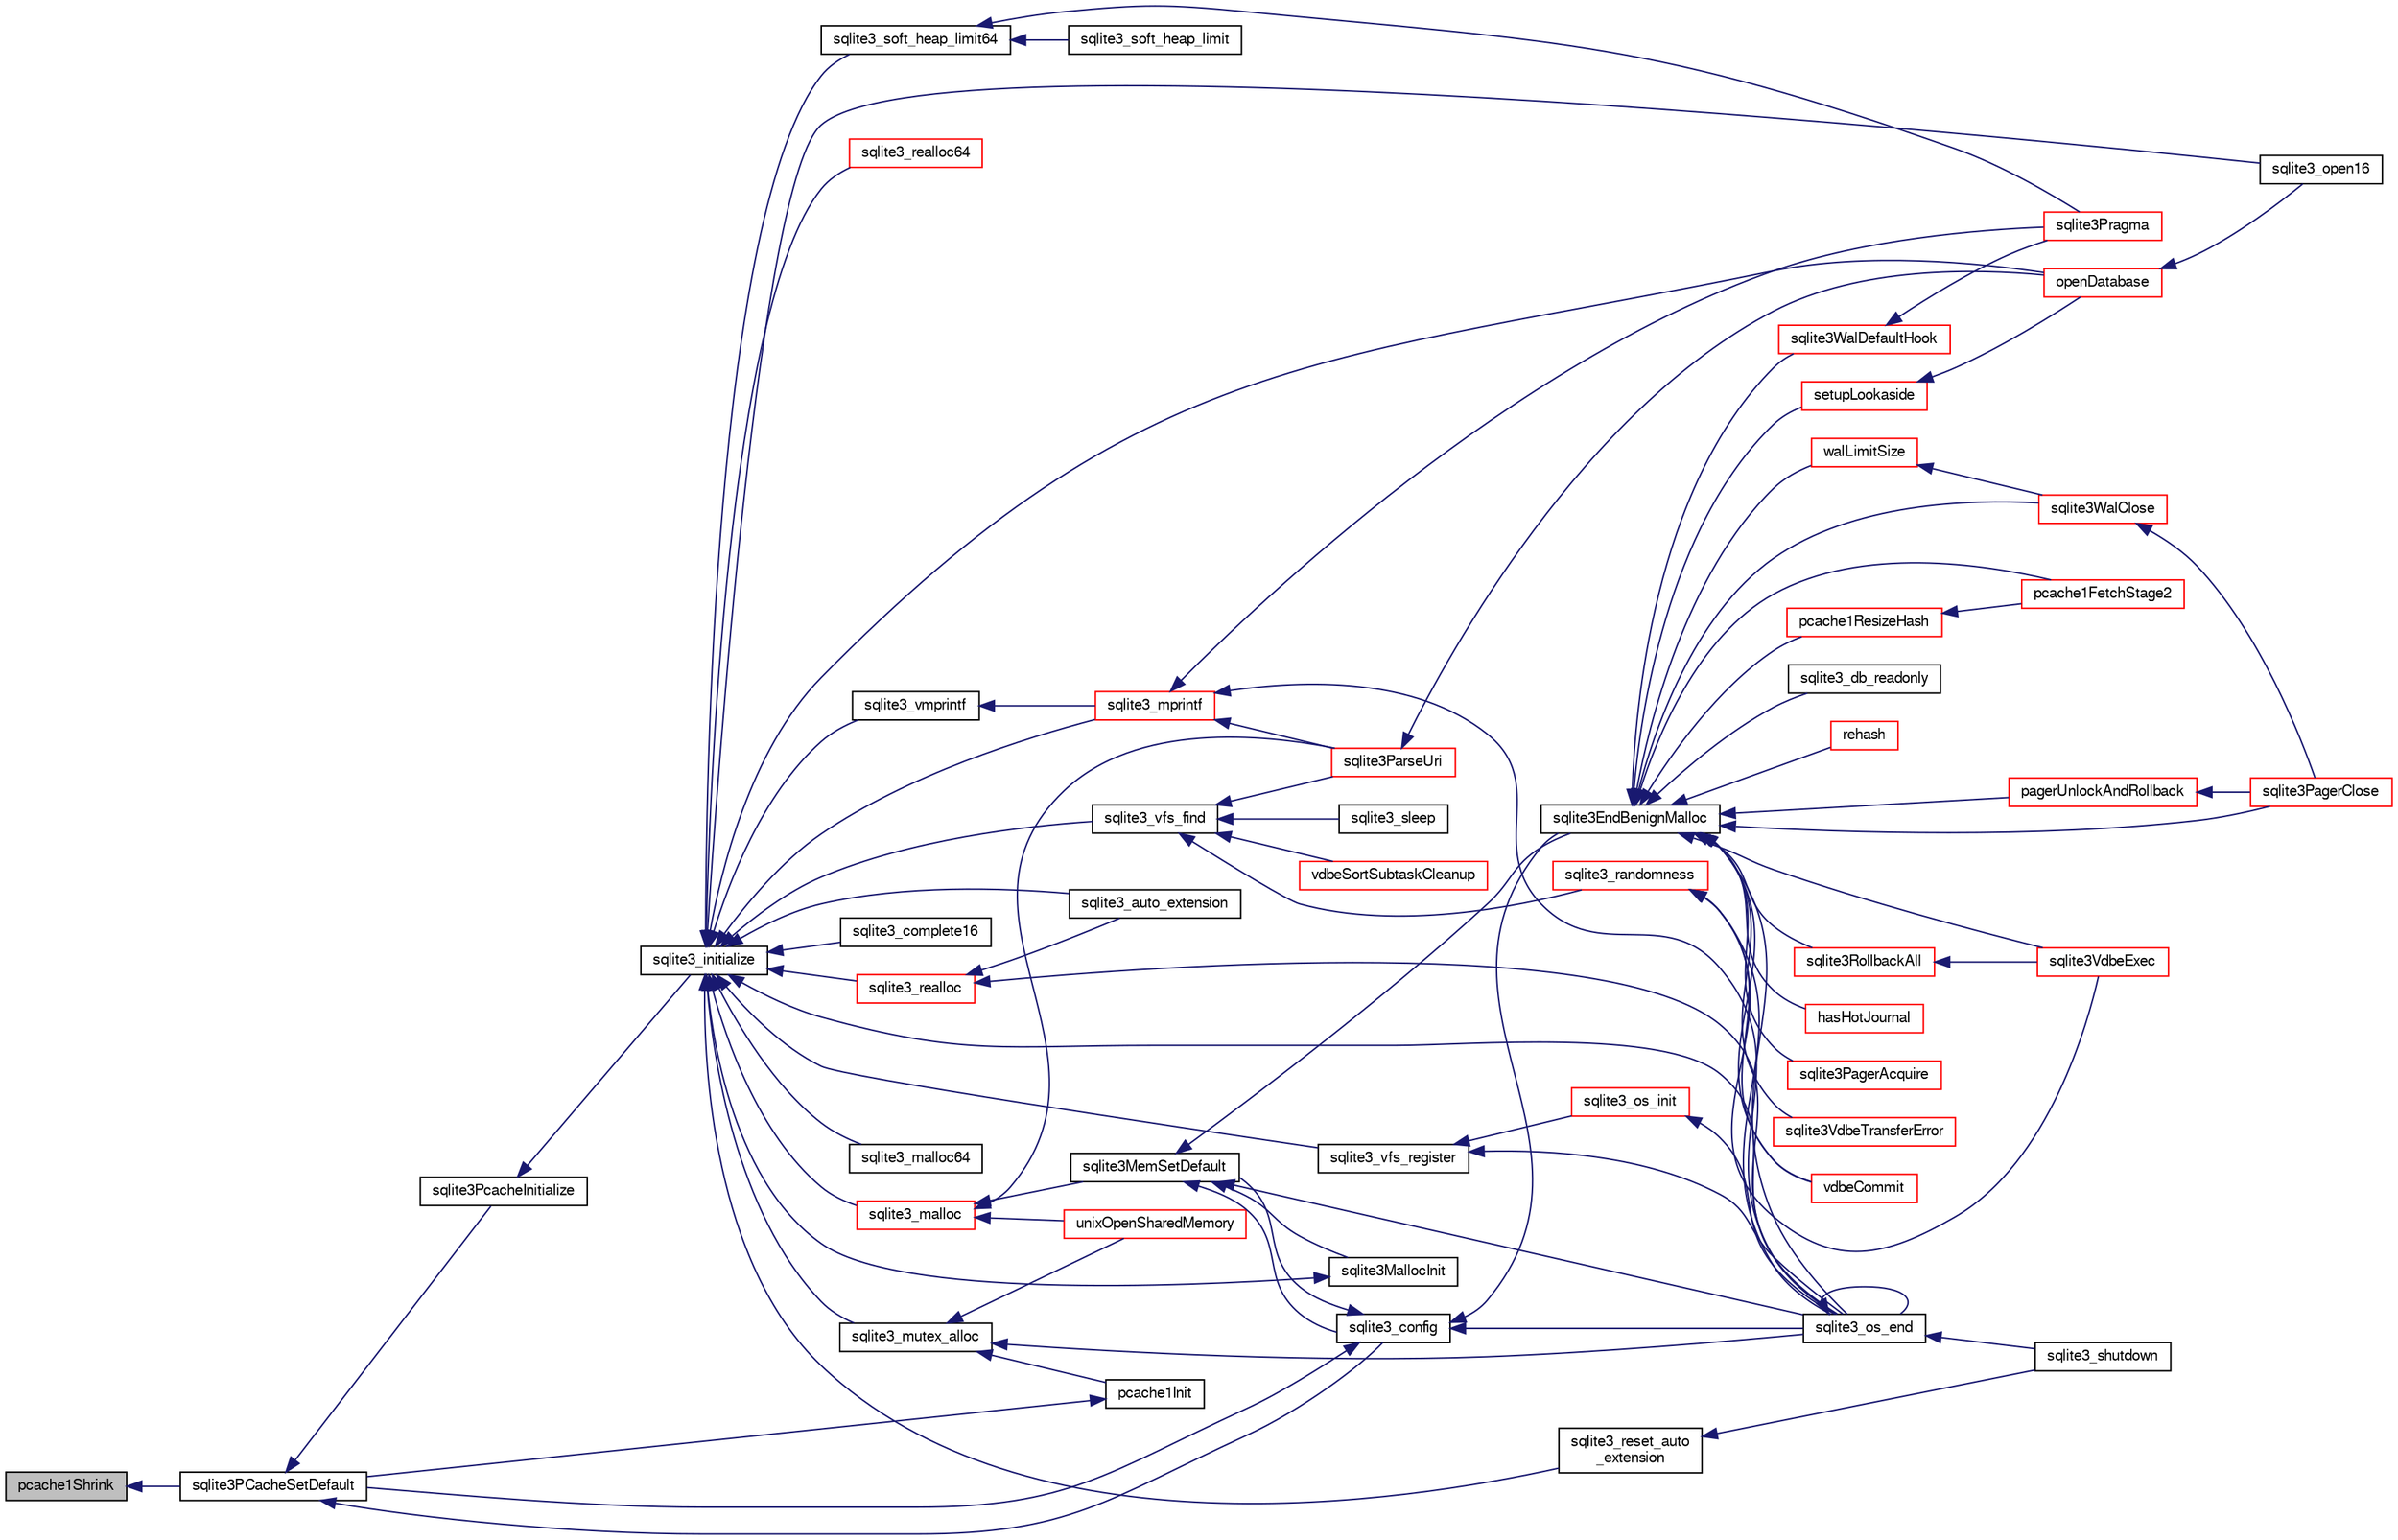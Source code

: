 digraph "pcache1Shrink"
{
  edge [fontname="FreeSans",fontsize="10",labelfontname="FreeSans",labelfontsize="10"];
  node [fontname="FreeSans",fontsize="10",shape=record];
  rankdir="LR";
  Node232128 [label="pcache1Shrink",height=0.2,width=0.4,color="black", fillcolor="grey75", style="filled", fontcolor="black"];
  Node232128 -> Node232129 [dir="back",color="midnightblue",fontsize="10",style="solid",fontname="FreeSans"];
  Node232129 [label="sqlite3PCacheSetDefault",height=0.2,width=0.4,color="black", fillcolor="white", style="filled",URL="$sqlite3_8c.html#a91974afe7709a742451438556ee0c70c"];
  Node232129 -> Node232130 [dir="back",color="midnightblue",fontsize="10",style="solid",fontname="FreeSans"];
  Node232130 [label="sqlite3PcacheInitialize",height=0.2,width=0.4,color="black", fillcolor="white", style="filled",URL="$sqlite3_8c.html#a2902c61ddc88bea002c4d69fe4052b1f"];
  Node232130 -> Node232131 [dir="back",color="midnightblue",fontsize="10",style="solid",fontname="FreeSans"];
  Node232131 [label="sqlite3_initialize",height=0.2,width=0.4,color="black", fillcolor="white", style="filled",URL="$sqlite3_8h.html#ab0c0ee2d5d4cf8b28e9572296a8861df"];
  Node232131 -> Node232132 [dir="back",color="midnightblue",fontsize="10",style="solid",fontname="FreeSans"];
  Node232132 [label="sqlite3_vfs_find",height=0.2,width=0.4,color="black", fillcolor="white", style="filled",URL="$sqlite3_8h.html#ac201a26de3dfa1d6deb8069eb8d95627"];
  Node232132 -> Node232133 [dir="back",color="midnightblue",fontsize="10",style="solid",fontname="FreeSans"];
  Node232133 [label="sqlite3_randomness",height=0.2,width=0.4,color="red", fillcolor="white", style="filled",URL="$sqlite3_8h.html#aa452ad88657d4606e137b09c4e9315c7"];
  Node232133 -> Node232138 [dir="back",color="midnightblue",fontsize="10",style="solid",fontname="FreeSans"];
  Node232138 [label="sqlite3_os_end",height=0.2,width=0.4,color="black", fillcolor="white", style="filled",URL="$sqlite3_8h.html#a2288c95881ecca13d994e42b6a958906"];
  Node232138 -> Node232138 [dir="back",color="midnightblue",fontsize="10",style="solid",fontname="FreeSans"];
  Node232138 -> Node232139 [dir="back",color="midnightblue",fontsize="10",style="solid",fontname="FreeSans"];
  Node232139 [label="sqlite3_shutdown",height=0.2,width=0.4,color="black", fillcolor="white", style="filled",URL="$sqlite3_8h.html#aeaf9947fe863ba3d3aca061475e3af2e"];
  Node232133 -> Node232416 [dir="back",color="midnightblue",fontsize="10",style="solid",fontname="FreeSans"];
  Node232416 [label="vdbeCommit",height=0.2,width=0.4,color="red", fillcolor="white", style="filled",URL="$sqlite3_8c.html#a5d7f1e0625451b987728f600cfe1b92d"];
  Node232133 -> Node232147 [dir="back",color="midnightblue",fontsize="10",style="solid",fontname="FreeSans"];
  Node232147 [label="sqlite3VdbeExec",height=0.2,width=0.4,color="red", fillcolor="white", style="filled",URL="$sqlite3_8c.html#a8ce40a614bdc56719c4d642b1e4dfb21"];
  Node232132 -> Node232537 [dir="back",color="midnightblue",fontsize="10",style="solid",fontname="FreeSans"];
  Node232537 [label="vdbeSortSubtaskCleanup",height=0.2,width=0.4,color="red", fillcolor="white", style="filled",URL="$sqlite3_8c.html#abc8ce4c3ef58cc10f5b27642aab32b30"];
  Node232132 -> Node232540 [dir="back",color="midnightblue",fontsize="10",style="solid",fontname="FreeSans"];
  Node232540 [label="sqlite3ParseUri",height=0.2,width=0.4,color="red", fillcolor="white", style="filled",URL="$sqlite3_8c.html#aaa912f29a67460d8b2186c97056e8767"];
  Node232540 -> Node232382 [dir="back",color="midnightblue",fontsize="10",style="solid",fontname="FreeSans"];
  Node232382 [label="openDatabase",height=0.2,width=0.4,color="red", fillcolor="white", style="filled",URL="$sqlite3_8c.html#a6a9c3bc3a64234e863413f41db473758"];
  Node232382 -> Node232385 [dir="back",color="midnightblue",fontsize="10",style="solid",fontname="FreeSans"];
  Node232385 [label="sqlite3_open16",height=0.2,width=0.4,color="black", fillcolor="white", style="filled",URL="$sqlite3_8h.html#adbc401bb96713f32e553db32f6f3ca33"];
  Node232132 -> Node232541 [dir="back",color="midnightblue",fontsize="10",style="solid",fontname="FreeSans"];
  Node232541 [label="sqlite3_sleep",height=0.2,width=0.4,color="black", fillcolor="white", style="filled",URL="$sqlite3_8h.html#ad0c133ddbbecb6433f3c6ebef8966efa"];
  Node232131 -> Node232542 [dir="back",color="midnightblue",fontsize="10",style="solid",fontname="FreeSans"];
  Node232542 [label="sqlite3_vfs_register",height=0.2,width=0.4,color="black", fillcolor="white", style="filled",URL="$sqlite3_8h.html#a7184b289ccd4c4c7200589137d88c4ae"];
  Node232542 -> Node232543 [dir="back",color="midnightblue",fontsize="10",style="solid",fontname="FreeSans"];
  Node232543 [label="sqlite3_os_init",height=0.2,width=0.4,color="red", fillcolor="white", style="filled",URL="$sqlite3_8h.html#acebc2290d00a32d3afe2361f2979038b"];
  Node232543 -> Node232138 [dir="back",color="midnightblue",fontsize="10",style="solid",fontname="FreeSans"];
  Node232542 -> Node232138 [dir="back",color="midnightblue",fontsize="10",style="solid",fontname="FreeSans"];
  Node232131 -> Node232545 [dir="back",color="midnightblue",fontsize="10",style="solid",fontname="FreeSans"];
  Node232545 [label="sqlite3_mutex_alloc",height=0.2,width=0.4,color="black", fillcolor="white", style="filled",URL="$sqlite3_8h.html#aa3f89418cd18e99596435c958b29b650"];
  Node232545 -> Node232546 [dir="back",color="midnightblue",fontsize="10",style="solid",fontname="FreeSans"];
  Node232546 [label="unixOpenSharedMemory",height=0.2,width=0.4,color="red", fillcolor="white", style="filled",URL="$sqlite3_8c.html#a30775afa2e08ca6ddc7853326afed7c7"];
  Node232545 -> Node232138 [dir="back",color="midnightblue",fontsize="10",style="solid",fontname="FreeSans"];
  Node232545 -> Node232548 [dir="back",color="midnightblue",fontsize="10",style="solid",fontname="FreeSans"];
  Node232548 [label="pcache1Init",height=0.2,width=0.4,color="black", fillcolor="white", style="filled",URL="$sqlite3_8c.html#a05e9c1daf3dd812db1d769b69b20e069"];
  Node232548 -> Node232129 [dir="back",color="midnightblue",fontsize="10",style="solid",fontname="FreeSans"];
  Node232131 -> Node232549 [dir="back",color="midnightblue",fontsize="10",style="solid",fontname="FreeSans"];
  Node232549 [label="sqlite3_soft_heap_limit64",height=0.2,width=0.4,color="black", fillcolor="white", style="filled",URL="$sqlite3_8h.html#ab37b3a4d1652e3acb2c43d1252e6b852"];
  Node232549 -> Node232550 [dir="back",color="midnightblue",fontsize="10",style="solid",fontname="FreeSans"];
  Node232550 [label="sqlite3_soft_heap_limit",height=0.2,width=0.4,color="black", fillcolor="white", style="filled",URL="$sqlite3_8h.html#a18c3472581de3072201723e798524fdc"];
  Node232549 -> Node232225 [dir="back",color="midnightblue",fontsize="10",style="solid",fontname="FreeSans"];
  Node232225 [label="sqlite3Pragma",height=0.2,width=0.4,color="red", fillcolor="white", style="filled",URL="$sqlite3_8c.html#a111391370f58f8e6a6eca51fd34d62ed"];
  Node232131 -> Node232551 [dir="back",color="midnightblue",fontsize="10",style="solid",fontname="FreeSans"];
  Node232551 [label="sqlite3_malloc",height=0.2,width=0.4,color="red", fillcolor="white", style="filled",URL="$sqlite3_8h.html#a510e31845345737f17d86ce0b2328356"];
  Node232551 -> Node232552 [dir="back",color="midnightblue",fontsize="10",style="solid",fontname="FreeSans"];
  Node232552 [label="sqlite3MemSetDefault",height=0.2,width=0.4,color="black", fillcolor="white", style="filled",URL="$sqlite3_8c.html#a162fbfd727e92c5f8f72625b5ff62549"];
  Node232552 -> Node232553 [dir="back",color="midnightblue",fontsize="10",style="solid",fontname="FreeSans"];
  Node232553 [label="sqlite3EndBenignMalloc",height=0.2,width=0.4,color="black", fillcolor="white", style="filled",URL="$sqlite3_8c.html#a4582127cc64d483dc66c7acf9d8d8fbb"];
  Node232553 -> Node232554 [dir="back",color="midnightblue",fontsize="10",style="solid",fontname="FreeSans"];
  Node232554 [label="rehash",height=0.2,width=0.4,color="red", fillcolor="white", style="filled",URL="$sqlite3_8c.html#a4851529638f6c7af16239ee6e2dcc628"];
  Node232553 -> Node232138 [dir="back",color="midnightblue",fontsize="10",style="solid",fontname="FreeSans"];
  Node232553 -> Node232603 [dir="back",color="midnightblue",fontsize="10",style="solid",fontname="FreeSans"];
  Node232603 [label="pcache1ResizeHash",height=0.2,width=0.4,color="red", fillcolor="white", style="filled",URL="$sqlite3_8c.html#a7795922581c79a689c6e954dad69c037"];
  Node232603 -> Node232605 [dir="back",color="midnightblue",fontsize="10",style="solid",fontname="FreeSans"];
  Node232605 [label="pcache1FetchStage2",height=0.2,width=0.4,color="red", fillcolor="white", style="filled",URL="$sqlite3_8c.html#a30a4ee80ec88f9eb4ade1424d99585b5"];
  Node232553 -> Node232605 [dir="back",color="midnightblue",fontsize="10",style="solid",fontname="FreeSans"];
  Node232553 -> Node232487 [dir="back",color="midnightblue",fontsize="10",style="solid",fontname="FreeSans"];
  Node232487 [label="pagerUnlockAndRollback",height=0.2,width=0.4,color="red", fillcolor="white", style="filled",URL="$sqlite3_8c.html#a02d96b7bf62c3b13ba905d168914518c"];
  Node232487 -> Node232488 [dir="back",color="midnightblue",fontsize="10",style="solid",fontname="FreeSans"];
  Node232488 [label="sqlite3PagerClose",height=0.2,width=0.4,color="red", fillcolor="white", style="filled",URL="$sqlite3_8c.html#af94b1f96b60689fd09422cce2c85f53f"];
  Node232553 -> Node232488 [dir="back",color="midnightblue",fontsize="10",style="solid",fontname="FreeSans"];
  Node232553 -> Node232607 [dir="back",color="midnightblue",fontsize="10",style="solid",fontname="FreeSans"];
  Node232607 [label="hasHotJournal",height=0.2,width=0.4,color="red", fillcolor="white", style="filled",URL="$sqlite3_8c.html#a875dc699b7a0e8ab6ba19170e5096d5e"];
  Node232553 -> Node232490 [dir="back",color="midnightblue",fontsize="10",style="solid",fontname="FreeSans"];
  Node232490 [label="sqlite3PagerAcquire",height=0.2,width=0.4,color="red", fillcolor="white", style="filled",URL="$sqlite3_8c.html#a22a53daafd2bd778cda390312651f994"];
  Node232553 -> Node232608 [dir="back",color="midnightblue",fontsize="10",style="solid",fontname="FreeSans"];
  Node232608 [label="walLimitSize",height=0.2,width=0.4,color="red", fillcolor="white", style="filled",URL="$sqlite3_8c.html#a7d814227c8fb4a3441c42e9f2fdade3b"];
  Node232608 -> Node232609 [dir="back",color="midnightblue",fontsize="10",style="solid",fontname="FreeSans"];
  Node232609 [label="sqlite3WalClose",height=0.2,width=0.4,color="red", fillcolor="white", style="filled",URL="$sqlite3_8c.html#abfd7d36ec6ea41ecb2717dd4c6b0571e"];
  Node232609 -> Node232488 [dir="back",color="midnightblue",fontsize="10",style="solid",fontname="FreeSans"];
  Node232553 -> Node232609 [dir="back",color="midnightblue",fontsize="10",style="solid",fontname="FreeSans"];
  Node232553 -> Node232416 [dir="back",color="midnightblue",fontsize="10",style="solid",fontname="FreeSans"];
  Node232553 -> Node232611 [dir="back",color="midnightblue",fontsize="10",style="solid",fontname="FreeSans"];
  Node232611 [label="sqlite3VdbeTransferError",height=0.2,width=0.4,color="red", fillcolor="white", style="filled",URL="$sqlite3_8c.html#aaf4a567b51602bb6d7bb150e6c72de69"];
  Node232553 -> Node232147 [dir="back",color="midnightblue",fontsize="10",style="solid",fontname="FreeSans"];
  Node232553 -> Node232612 [dir="back",color="midnightblue",fontsize="10",style="solid",fontname="FreeSans"];
  Node232612 [label="setupLookaside",height=0.2,width=0.4,color="red", fillcolor="white", style="filled",URL="$sqlite3_8c.html#a83e30e8059c0e1a0537a569a91ce81e5"];
  Node232612 -> Node232382 [dir="back",color="midnightblue",fontsize="10",style="solid",fontname="FreeSans"];
  Node232553 -> Node232365 [dir="back",color="midnightblue",fontsize="10",style="solid",fontname="FreeSans"];
  Node232365 [label="sqlite3RollbackAll",height=0.2,width=0.4,color="red", fillcolor="white", style="filled",URL="$sqlite3_8c.html#ad902dd388d73208539f557962e3fe6bb"];
  Node232365 -> Node232147 [dir="back",color="midnightblue",fontsize="10",style="solid",fontname="FreeSans"];
  Node232553 -> Node232614 [dir="back",color="midnightblue",fontsize="10",style="solid",fontname="FreeSans"];
  Node232614 [label="sqlite3WalDefaultHook",height=0.2,width=0.4,color="red", fillcolor="white", style="filled",URL="$sqlite3_8c.html#a4a9ed7c3fcab46b3d82eb79ede8c4f77"];
  Node232614 -> Node232225 [dir="back",color="midnightblue",fontsize="10",style="solid",fontname="FreeSans"];
  Node232553 -> Node232616 [dir="back",color="midnightblue",fontsize="10",style="solid",fontname="FreeSans"];
  Node232616 [label="sqlite3_db_readonly",height=0.2,width=0.4,color="black", fillcolor="white", style="filled",URL="$sqlite3_8h.html#a96c378e7022e7a8a375e23f7fc662cdd"];
  Node232552 -> Node232617 [dir="back",color="midnightblue",fontsize="10",style="solid",fontname="FreeSans"];
  Node232617 [label="sqlite3MallocInit",height=0.2,width=0.4,color="black", fillcolor="white", style="filled",URL="$sqlite3_8c.html#a9e06f9e7cad0d83ce80ab493c9533552"];
  Node232617 -> Node232131 [dir="back",color="midnightblue",fontsize="10",style="solid",fontname="FreeSans"];
  Node232552 -> Node232138 [dir="back",color="midnightblue",fontsize="10",style="solid",fontname="FreeSans"];
  Node232552 -> Node232618 [dir="back",color="midnightblue",fontsize="10",style="solid",fontname="FreeSans"];
  Node232618 [label="sqlite3_config",height=0.2,width=0.4,color="black", fillcolor="white", style="filled",URL="$sqlite3_8h.html#a74ad420b6f26bc06a04ff6ecec8a8c91"];
  Node232618 -> Node232553 [dir="back",color="midnightblue",fontsize="10",style="solid",fontname="FreeSans"];
  Node232618 -> Node232552 [dir="back",color="midnightblue",fontsize="10",style="solid",fontname="FreeSans"];
  Node232618 -> Node232138 [dir="back",color="midnightblue",fontsize="10",style="solid",fontname="FreeSans"];
  Node232618 -> Node232129 [dir="back",color="midnightblue",fontsize="10",style="solid",fontname="FreeSans"];
  Node232551 -> Node232546 [dir="back",color="midnightblue",fontsize="10",style="solid",fontname="FreeSans"];
  Node232551 -> Node232540 [dir="back",color="midnightblue",fontsize="10",style="solid",fontname="FreeSans"];
  Node232131 -> Node232886 [dir="back",color="midnightblue",fontsize="10",style="solid",fontname="FreeSans"];
  Node232886 [label="sqlite3_malloc64",height=0.2,width=0.4,color="black", fillcolor="white", style="filled",URL="$sqlite3_8h.html#a12b7ee85e539ea28c130c5c75b96a82a"];
  Node232131 -> Node232887 [dir="back",color="midnightblue",fontsize="10",style="solid",fontname="FreeSans"];
  Node232887 [label="sqlite3_realloc",height=0.2,width=0.4,color="red", fillcolor="white", style="filled",URL="$sqlite3_8h.html#a627f0eeface58024ef47403d8cc76b35"];
  Node232887 -> Node232138 [dir="back",color="midnightblue",fontsize="10",style="solid",fontname="FreeSans"];
  Node232887 -> Node232903 [dir="back",color="midnightblue",fontsize="10",style="solid",fontname="FreeSans"];
  Node232903 [label="sqlite3_auto_extension",height=0.2,width=0.4,color="black", fillcolor="white", style="filled",URL="$sqlite3_8h.html#a85a95b45e94f6bcd52aa39b6acdb36d7"];
  Node232131 -> Node232905 [dir="back",color="midnightblue",fontsize="10",style="solid",fontname="FreeSans"];
  Node232905 [label="sqlite3_realloc64",height=0.2,width=0.4,color="red", fillcolor="white", style="filled",URL="$sqlite3_8h.html#afe88c85e9f864a3fd92941cad197245d"];
  Node232131 -> Node232693 [dir="back",color="midnightblue",fontsize="10",style="solid",fontname="FreeSans"];
  Node232693 [label="sqlite3_vmprintf",height=0.2,width=0.4,color="black", fillcolor="white", style="filled",URL="$sqlite3_8h.html#ac240de67ddf003828f16a6d9dd3fa3ca"];
  Node232693 -> Node232694 [dir="back",color="midnightblue",fontsize="10",style="solid",fontname="FreeSans"];
  Node232694 [label="sqlite3_mprintf",height=0.2,width=0.4,color="red", fillcolor="white", style="filled",URL="$sqlite3_8h.html#a9533933e57f7ccbb48c32041ce3a8862"];
  Node232694 -> Node232138 [dir="back",color="midnightblue",fontsize="10",style="solid",fontname="FreeSans"];
  Node232694 -> Node232225 [dir="back",color="midnightblue",fontsize="10",style="solid",fontname="FreeSans"];
  Node232694 -> Node232540 [dir="back",color="midnightblue",fontsize="10",style="solid",fontname="FreeSans"];
  Node232131 -> Node232694 [dir="back",color="midnightblue",fontsize="10",style="solid",fontname="FreeSans"];
  Node232131 -> Node232138 [dir="back",color="midnightblue",fontsize="10",style="solid",fontname="FreeSans"];
  Node232131 -> Node232903 [dir="back",color="midnightblue",fontsize="10",style="solid",fontname="FreeSans"];
  Node232131 -> Node233005 [dir="back",color="midnightblue",fontsize="10",style="solid",fontname="FreeSans"];
  Node233005 [label="sqlite3_reset_auto\l_extension",height=0.2,width=0.4,color="black", fillcolor="white", style="filled",URL="$sqlite3_8h.html#ac33f4064ae6690cada7bdc89e8153ffc"];
  Node233005 -> Node232139 [dir="back",color="midnightblue",fontsize="10",style="solid",fontname="FreeSans"];
  Node232131 -> Node232870 [dir="back",color="midnightblue",fontsize="10",style="solid",fontname="FreeSans"];
  Node232870 [label="sqlite3_complete16",height=0.2,width=0.4,color="black", fillcolor="white", style="filled",URL="$sqlite3_8h.html#a3260341c2ef82787acca48414a1d03a1"];
  Node232131 -> Node232382 [dir="back",color="midnightblue",fontsize="10",style="solid",fontname="FreeSans"];
  Node232131 -> Node232385 [dir="back",color="midnightblue",fontsize="10",style="solid",fontname="FreeSans"];
  Node232129 -> Node232618 [dir="back",color="midnightblue",fontsize="10",style="solid",fontname="FreeSans"];
}
